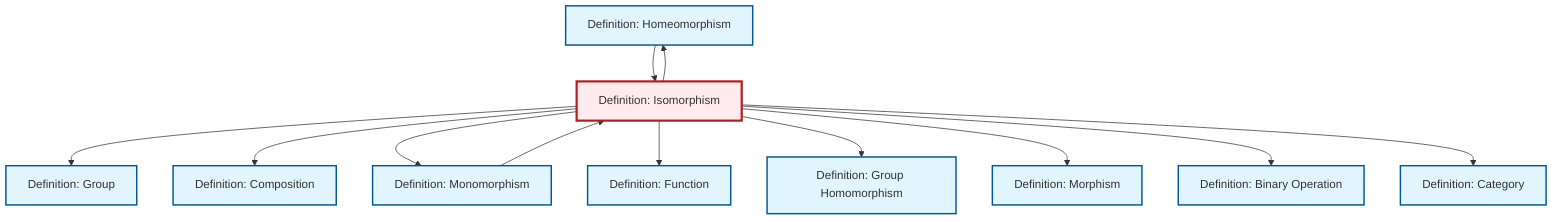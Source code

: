 graph TD
    classDef definition fill:#e1f5fe,stroke:#01579b,stroke-width:2px
    classDef theorem fill:#f3e5f5,stroke:#4a148c,stroke-width:2px
    classDef axiom fill:#fff3e0,stroke:#e65100,stroke-width:2px
    classDef example fill:#e8f5e9,stroke:#1b5e20,stroke-width:2px
    classDef current fill:#ffebee,stroke:#b71c1c,stroke-width:3px
    def-group["Definition: Group"]:::definition
    def-homeomorphism["Definition: Homeomorphism"]:::definition
    def-isomorphism["Definition: Isomorphism"]:::definition
    def-function["Definition: Function"]:::definition
    def-binary-operation["Definition: Binary Operation"]:::definition
    def-morphism["Definition: Morphism"]:::definition
    def-category["Definition: Category"]:::definition
    def-composition["Definition: Composition"]:::definition
    def-homomorphism["Definition: Group Homomorphism"]:::definition
    def-monomorphism["Definition: Monomorphism"]:::definition
    def-isomorphism --> def-group
    def-isomorphism --> def-composition
    def-isomorphism --> def-monomorphism
    def-homeomorphism --> def-isomorphism
    def-isomorphism --> def-function
    def-monomorphism --> def-isomorphism
    def-isomorphism --> def-homomorphism
    def-isomorphism --> def-morphism
    def-isomorphism --> def-binary-operation
    def-isomorphism --> def-category
    def-isomorphism --> def-homeomorphism
    class def-isomorphism current